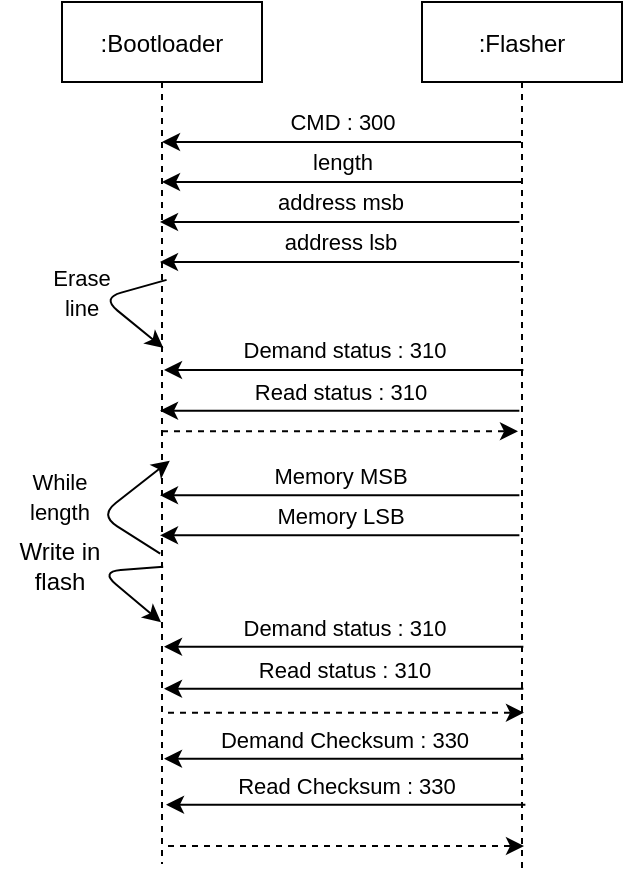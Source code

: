 <mxfile version="13.9.9" type="device"><diagram id="kgpKYQtTHZ0yAKxKKP6v" name="Page-1"><mxGraphModel dx="853" dy="494" grid="0" gridSize="10" guides="1" tooltips="1" connect="1" arrows="1" fold="1" page="1" pageScale="1" pageWidth="850" pageHeight="1100" math="0" shadow="0"><root><mxCell id="0"/><mxCell id="1" parent="0"/><mxCell id="3nuBFxr9cyL0pnOWT2aG-1" value=":Bootloader" style="shape=umlLifeline;perimeter=lifelinePerimeter;container=1;collapsible=0;recursiveResize=0;rounded=0;shadow=0;strokeWidth=1;" parent="1" vertex="1"><mxGeometry x="120" y="80" width="100" height="431" as="geometry"/></mxCell><mxCell id="3nuBFxr9cyL0pnOWT2aG-5" value=":Flasher" style="shape=umlLifeline;perimeter=lifelinePerimeter;container=1;collapsible=0;recursiveResize=0;rounded=0;shadow=0;strokeWidth=1;" parent="1" vertex="1"><mxGeometry x="300" y="80" width="100" height="433" as="geometry"/></mxCell><mxCell id="JlbvIkQTT4eGU07TMsvE-2" value="" style="endArrow=classic;html=1;" parent="1" source="3nuBFxr9cyL0pnOWT2aG-5" target="3nuBFxr9cyL0pnOWT2aG-1" edge="1"><mxGeometry width="50" height="50" relative="1" as="geometry"><mxPoint x="320" y="280" as="sourcePoint"/><mxPoint x="370" y="230" as="targetPoint"/><Array as="points"><mxPoint x="300" y="150"/></Array></mxGeometry></mxCell><mxCell id="JlbvIkQTT4eGU07TMsvE-3" value="CMD : 300" style="edgeLabel;html=1;align=center;verticalAlign=middle;resizable=0;points=[];" parent="JlbvIkQTT4eGU07TMsvE-2" vertex="1" connectable="0"><mxGeometry x="-0.092" y="-2" relative="1" as="geometry"><mxPoint x="-8.12" y="-8" as="offset"/></mxGeometry></mxCell><mxCell id="JlbvIkQTT4eGU07TMsvE-4" value="" style="endArrow=classic;html=1;" parent="1" edge="1"><mxGeometry width="50" height="50" relative="1" as="geometry"><mxPoint x="349.69" y="170" as="sourcePoint"/><mxPoint x="170.0" y="170" as="targetPoint"/><Array as="points"><mxPoint x="300.19" y="170"/></Array></mxGeometry></mxCell><mxCell id="JlbvIkQTT4eGU07TMsvE-5" value="length" style="edgeLabel;html=1;align=center;verticalAlign=middle;resizable=0;points=[];" parent="JlbvIkQTT4eGU07TMsvE-4" vertex="1" connectable="0"><mxGeometry x="-0.092" y="-2" relative="1" as="geometry"><mxPoint x="-8.12" y="-8" as="offset"/></mxGeometry></mxCell><mxCell id="JlbvIkQTT4eGU07TMsvE-6" value="" style="endArrow=classic;html=1;" parent="1" edge="1"><mxGeometry width="50" height="50" relative="1" as="geometry"><mxPoint x="348.69" y="190" as="sourcePoint"/><mxPoint x="169.0" y="190" as="targetPoint"/><Array as="points"><mxPoint x="299.19" y="190"/></Array></mxGeometry></mxCell><mxCell id="JlbvIkQTT4eGU07TMsvE-7" value="address msb" style="edgeLabel;html=1;align=center;verticalAlign=middle;resizable=0;points=[];" parent="JlbvIkQTT4eGU07TMsvE-6" vertex="1" connectable="0"><mxGeometry x="-0.092" y="-2" relative="1" as="geometry"><mxPoint x="-8.12" y="-8" as="offset"/></mxGeometry></mxCell><mxCell id="JlbvIkQTT4eGU07TMsvE-8" value="" style="endArrow=classic;html=1;exitX=0.523;exitY=0.334;exitDx=0;exitDy=0;exitPerimeter=0;entryX=0.507;entryY=0.413;entryDx=0;entryDy=0;entryPerimeter=0;" parent="1" edge="1"><mxGeometry width="50" height="50" relative="1" as="geometry"><mxPoint x="172.3" y="218.954" as="sourcePoint"/><mxPoint x="170.7" y="253.003" as="targetPoint"/><Array as="points"><mxPoint x="140" y="228"/></Array></mxGeometry></mxCell><mxCell id="JlbvIkQTT4eGU07TMsvE-10" value="&lt;font style=&quot;font-size: 11px&quot;&gt;Erase line&lt;/font&gt;" style="text;html=1;strokeColor=none;fillColor=none;align=center;verticalAlign=middle;whiteSpace=wrap;rounded=0;" parent="1" vertex="1"><mxGeometry x="110" y="215" width="40" height="20" as="geometry"/></mxCell><mxCell id="JlbvIkQTT4eGU07TMsvE-11" value="" style="endArrow=classic;html=1;" parent="1" edge="1"><mxGeometry width="50" height="50" relative="1" as="geometry"><mxPoint x="348.69" y="284.34" as="sourcePoint"/><mxPoint x="169.0" y="284.34" as="targetPoint"/><Array as="points"><mxPoint x="299.19" y="284.34"/></Array></mxGeometry></mxCell><mxCell id="JlbvIkQTT4eGU07TMsvE-12" value="Read status : 310" style="edgeLabel;html=1;align=center;verticalAlign=middle;resizable=0;points=[];" parent="JlbvIkQTT4eGU07TMsvE-11" vertex="1" connectable="0"><mxGeometry x="-0.092" y="-2" relative="1" as="geometry"><mxPoint x="-8.12" y="-8" as="offset"/></mxGeometry></mxCell><mxCell id="JlbvIkQTT4eGU07TMsvE-13" value="" style="endArrow=classic;html=1;dashed=1;" parent="1" edge="1"><mxGeometry width="50" height="50" relative="1" as="geometry"><mxPoint x="170" y="294.68" as="sourcePoint"/><mxPoint x="348" y="294.68" as="targetPoint"/></mxGeometry></mxCell><mxCell id="UZrU0mYpPlnl7c4tjixb-1" value="" style="endArrow=classic;html=1;" parent="1" edge="1"><mxGeometry width="50" height="50" relative="1" as="geometry"><mxPoint x="348.69" y="326.65" as="sourcePoint"/><mxPoint x="169.0" y="326.65" as="targetPoint"/><Array as="points"/></mxGeometry></mxCell><mxCell id="UZrU0mYpPlnl7c4tjixb-2" value="Memory MSB" style="edgeLabel;html=1;align=center;verticalAlign=middle;resizable=0;points=[];" parent="UZrU0mYpPlnl7c4tjixb-1" vertex="1" connectable="0"><mxGeometry x="-0.092" y="-2" relative="1" as="geometry"><mxPoint x="-8.12" y="-8" as="offset"/></mxGeometry></mxCell><mxCell id="UZrU0mYpPlnl7c4tjixb-3" value="" style="endArrow=classic;html=1;" parent="1" edge="1"><mxGeometry width="50" height="50" relative="1" as="geometry"><mxPoint x="348.69" y="346.65" as="sourcePoint"/><mxPoint x="169.0" y="346.65" as="targetPoint"/><Array as="points"><mxPoint x="299.19" y="346.65"/></Array></mxGeometry></mxCell><mxCell id="UZrU0mYpPlnl7c4tjixb-4" value="Memory LSB" style="edgeLabel;html=1;align=center;verticalAlign=middle;resizable=0;points=[];" parent="UZrU0mYpPlnl7c4tjixb-3" vertex="1" connectable="0"><mxGeometry x="-0.092" y="-2" relative="1" as="geometry"><mxPoint x="-8.12" y="-8" as="offset"/></mxGeometry></mxCell><mxCell id="UZrU0mYpPlnl7c4tjixb-5" value="" style="endArrow=classic;html=1;" parent="1" edge="1"><mxGeometry width="50" height="50" relative="1" as="geometry"><mxPoint x="350.69" y="423.34" as="sourcePoint"/><mxPoint x="171.0" y="423.34" as="targetPoint"/><Array as="points"><mxPoint x="301.19" y="423.34"/></Array></mxGeometry></mxCell><mxCell id="UZrU0mYpPlnl7c4tjixb-6" value="Read status : 310" style="edgeLabel;html=1;align=center;verticalAlign=middle;resizable=0;points=[];" parent="UZrU0mYpPlnl7c4tjixb-5" vertex="1" connectable="0"><mxGeometry x="-0.092" y="-2" relative="1" as="geometry"><mxPoint x="-8.12" y="-8" as="offset"/></mxGeometry></mxCell><mxCell id="UZrU0mYpPlnl7c4tjixb-7" value="" style="endArrow=classic;html=1;dashed=1;" parent="1" edge="1"><mxGeometry width="50" height="50" relative="1" as="geometry"><mxPoint x="173.0" y="435.34" as="sourcePoint"/><mxPoint x="351" y="435.34" as="targetPoint"/></mxGeometry></mxCell><mxCell id="UZrU0mYpPlnl7c4tjixb-8" value="" style="endArrow=classic;html=1;" parent="1" edge="1"><mxGeometry width="50" height="50" relative="1" as="geometry"><mxPoint x="351.69" y="481.34" as="sourcePoint"/><mxPoint x="172.0" y="481.34" as="targetPoint"/><Array as="points"><mxPoint x="302.19" y="481.34"/></Array></mxGeometry></mxCell><mxCell id="UZrU0mYpPlnl7c4tjixb-9" value="Read Checksum : 330" style="edgeLabel;html=1;align=center;verticalAlign=middle;resizable=0;points=[];" parent="UZrU0mYpPlnl7c4tjixb-8" vertex="1" connectable="0"><mxGeometry x="-0.092" y="-2" relative="1" as="geometry"><mxPoint x="-8.12" y="-8" as="offset"/></mxGeometry></mxCell><mxCell id="UZrU0mYpPlnl7c4tjixb-10" value="" style="endArrow=classic;html=1;dashed=1;" parent="1" edge="1"><mxGeometry width="50" height="50" relative="1" as="geometry"><mxPoint x="173.0" y="502" as="sourcePoint"/><mxPoint x="351" y="502" as="targetPoint"/></mxGeometry></mxCell><mxCell id="UZrU0mYpPlnl7c4tjixb-11" value="" style="endArrow=classic;html=1;exitX=0.501;exitY=0.682;exitDx=0;exitDy=0;exitPerimeter=0;entryX=0.529;entryY=0.56;entryDx=0;entryDy=0;entryPerimeter=0;" parent="1" edge="1"><mxGeometry width="50" height="50" relative="1" as="geometry"><mxPoint x="169.1" y="355.81" as="sourcePoint"/><mxPoint x="173.9" y="309.34" as="targetPoint"/><Array as="points"><mxPoint x="139" y="336.65"/></Array></mxGeometry></mxCell><mxCell id="UZrU0mYpPlnl7c4tjixb-12" value="&lt;font style=&quot;font-size: 11px&quot;&gt;While length&lt;/font&gt;" style="text;html=1;strokeColor=none;fillColor=none;align=center;verticalAlign=middle;whiteSpace=wrap;rounded=0;" parent="1" vertex="1"><mxGeometry x="99" y="316.65" width="40" height="20" as="geometry"/></mxCell><mxCell id="UZrU0mYpPlnl7c4tjixb-13" value="" style="endArrow=classic;html=1;exitX=0.512;exitY=0.396;exitDx=0;exitDy=0;exitPerimeter=0;entryX=0.501;entryY=0.469;entryDx=0;entryDy=0;entryPerimeter=0;" parent="1" edge="1"><mxGeometry width="50" height="50" relative="1" as="geometry"><mxPoint x="170.6" y="362.34" as="sourcePoint"/><mxPoint x="169.5" y="390.08" as="targetPoint"/><Array as="points"><mxPoint x="139.4" y="364.86"/></Array></mxGeometry></mxCell><mxCell id="UZrU0mYpPlnl7c4tjixb-14" value="Write in flash" style="text;html=1;strokeColor=none;fillColor=none;align=center;verticalAlign=middle;whiteSpace=wrap;rounded=0;" parent="1" vertex="1"><mxGeometry x="89.4" y="352.34" width="60" height="20" as="geometry"/></mxCell><mxCell id="CM5Wp1HNvjuTR1tD1Npb-1" value="" style="endArrow=classic;html=1;" edge="1" parent="1"><mxGeometry width="50" height="50" relative="1" as="geometry"><mxPoint x="350.69" y="264" as="sourcePoint"/><mxPoint x="171.0" y="264" as="targetPoint"/><Array as="points"><mxPoint x="301.19" y="264"/></Array></mxGeometry></mxCell><mxCell id="CM5Wp1HNvjuTR1tD1Npb-2" value="Demand status : 310" style="edgeLabel;html=1;align=center;verticalAlign=middle;resizable=0;points=[];" vertex="1" connectable="0" parent="CM5Wp1HNvjuTR1tD1Npb-1"><mxGeometry x="-0.092" y="-2" relative="1" as="geometry"><mxPoint x="-8.12" y="-8" as="offset"/></mxGeometry></mxCell><mxCell id="CM5Wp1HNvjuTR1tD1Npb-3" value="" style="endArrow=classic;html=1;" edge="1" parent="1"><mxGeometry width="50" height="50" relative="1" as="geometry"><mxPoint x="350.69" y="402.34" as="sourcePoint"/><mxPoint x="171.0" y="402.34" as="targetPoint"/><Array as="points"><mxPoint x="301.19" y="402.34"/></Array></mxGeometry></mxCell><mxCell id="CM5Wp1HNvjuTR1tD1Npb-4" value="Demand status : 310" style="edgeLabel;html=1;align=center;verticalAlign=middle;resizable=0;points=[];" vertex="1" connectable="0" parent="CM5Wp1HNvjuTR1tD1Npb-3"><mxGeometry x="-0.092" y="-2" relative="1" as="geometry"><mxPoint x="-8.12" y="-8" as="offset"/></mxGeometry></mxCell><mxCell id="CM5Wp1HNvjuTR1tD1Npb-6" value="" style="endArrow=classic;html=1;" edge="1" parent="1"><mxGeometry width="50" height="50" relative="1" as="geometry"><mxPoint x="350.69" y="458.34" as="sourcePoint"/><mxPoint x="171.0" y="458.34" as="targetPoint"/><Array as="points"><mxPoint x="301.19" y="458.34"/></Array></mxGeometry></mxCell><mxCell id="CM5Wp1HNvjuTR1tD1Npb-7" value="Demand Checksum : 330" style="edgeLabel;html=1;align=center;verticalAlign=middle;resizable=0;points=[];" vertex="1" connectable="0" parent="CM5Wp1HNvjuTR1tD1Npb-6"><mxGeometry x="-0.092" y="-2" relative="1" as="geometry"><mxPoint x="-8.12" y="-8" as="offset"/></mxGeometry></mxCell><mxCell id="CM5Wp1HNvjuTR1tD1Npb-8" value="" style="endArrow=classic;html=1;" edge="1" parent="1"><mxGeometry width="50" height="50" relative="1" as="geometry"><mxPoint x="348.69" y="210" as="sourcePoint"/><mxPoint x="169.0" y="210" as="targetPoint"/><Array as="points"><mxPoint x="299.19" y="210"/></Array></mxGeometry></mxCell><mxCell id="CM5Wp1HNvjuTR1tD1Npb-9" value="address lsb" style="edgeLabel;html=1;align=center;verticalAlign=middle;resizable=0;points=[];" vertex="1" connectable="0" parent="CM5Wp1HNvjuTR1tD1Npb-8"><mxGeometry x="-0.092" y="-2" relative="1" as="geometry"><mxPoint x="-8.12" y="-8" as="offset"/></mxGeometry></mxCell></root></mxGraphModel></diagram></mxfile>